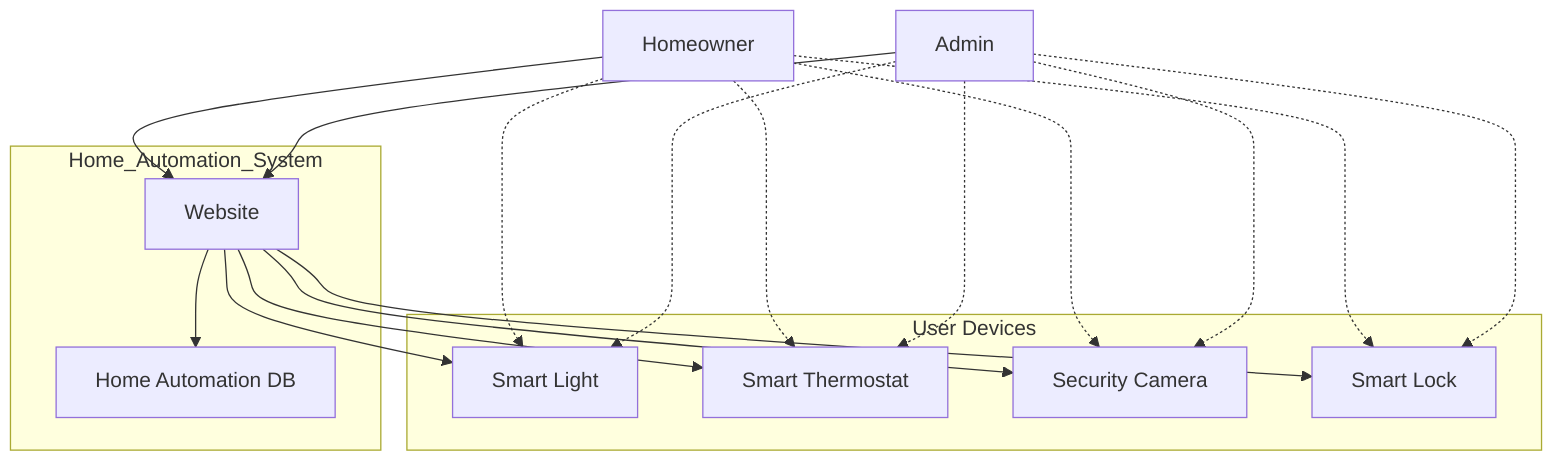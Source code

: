 flowchart TD
    subgraph User Devices
        Light["Smart Light"]
        Thermostat["Smart Thermostat"]
        Camera["Security Camera"]
        Lock["Smart Lock"]
    end

    subgraph Home_Automation_System
        Website["Website"]
        Database["Home Automation DB"]
    end

    Homeowner["Homeowner"] --> Website
    Admin["Admin"] --> Website

    Website --> Database
    Website --> Light
    Website --> Thermostat
    Website --> Camera
    Website --> Lock

    Homeowner -.-> Light
    Homeowner -.-> Thermostat
    Homeowner -.-> Camera
    Homeowner -.-> Lock

    Admin -.-> Light
    Admin -.-> Thermostat
    Admin -.-> Camera
    Admin -.-> Lock
